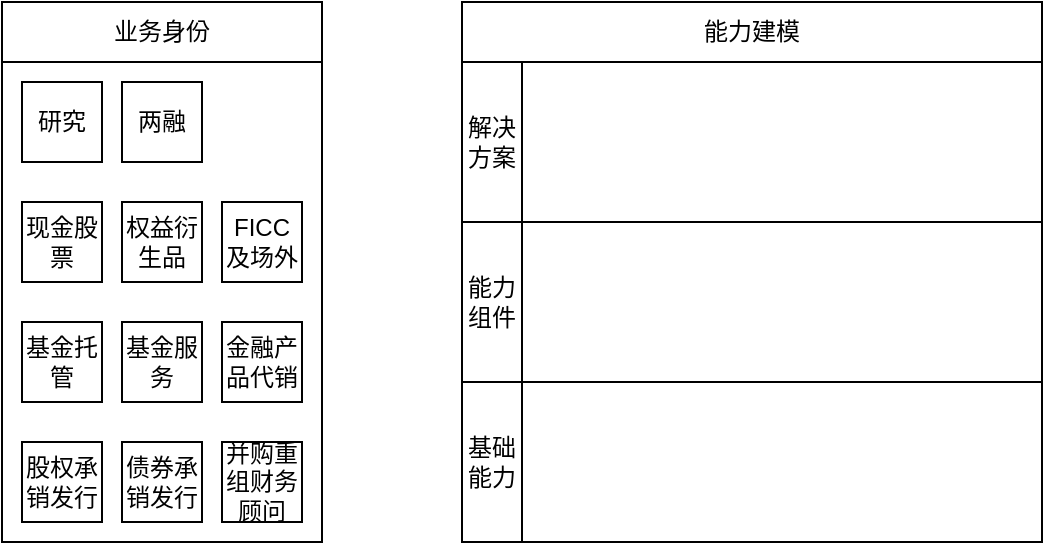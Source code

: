 <mxfile version="18.0.0" type="github">
  <diagram id="F-07AsuqGngknCG6S7us" name="第 1 页">
    <mxGraphModel dx="803" dy="477" grid="1" gridSize="10" guides="1" tooltips="1" connect="1" arrows="1" fold="1" page="1" pageScale="1" pageWidth="850" pageHeight="1100" math="0" shadow="0">
      <root>
        <mxCell id="0" />
        <mxCell id="1" parent="0" />
        <mxCell id="w-5nDEa_0-9KYwIn5jIa-20" value="" style="rounded=0;whiteSpace=wrap;html=1;" parent="1" vertex="1">
          <mxGeometry x="100" y="120" width="160" height="240" as="geometry" />
        </mxCell>
        <mxCell id="w-5nDEa_0-9KYwIn5jIa-6" value="研究" style="whiteSpace=wrap;html=1;aspect=fixed;" parent="1" vertex="1">
          <mxGeometry x="110" y="130" width="40" height="40" as="geometry" />
        </mxCell>
        <mxCell id="w-5nDEa_0-9KYwIn5jIa-7" value="两融" style="whiteSpace=wrap;html=1;aspect=fixed;" parent="1" vertex="1">
          <mxGeometry x="160" y="130" width="40" height="40" as="geometry" />
        </mxCell>
        <mxCell id="w-5nDEa_0-9KYwIn5jIa-8" value="现金股票" style="whiteSpace=wrap;html=1;aspect=fixed;" parent="1" vertex="1">
          <mxGeometry x="110" y="190" width="40" height="40" as="geometry" />
        </mxCell>
        <mxCell id="w-5nDEa_0-9KYwIn5jIa-9" value="权益衍生品" style="whiteSpace=wrap;html=1;aspect=fixed;" parent="1" vertex="1">
          <mxGeometry x="160" y="190" width="40" height="40" as="geometry" />
        </mxCell>
        <mxCell id="w-5nDEa_0-9KYwIn5jIa-10" value="FICC及场外" style="whiteSpace=wrap;html=1;aspect=fixed;" parent="1" vertex="1">
          <mxGeometry x="210" y="190" width="40" height="40" as="geometry" />
        </mxCell>
        <mxCell id="w-5nDEa_0-9KYwIn5jIa-11" value="基金托管" style="whiteSpace=wrap;html=1;aspect=fixed;" parent="1" vertex="1">
          <mxGeometry x="110" y="250" width="40" height="40" as="geometry" />
        </mxCell>
        <mxCell id="w-5nDEa_0-9KYwIn5jIa-12" value="基金服务" style="whiteSpace=wrap;html=1;aspect=fixed;" parent="1" vertex="1">
          <mxGeometry x="160" y="250" width="40" height="40" as="geometry" />
        </mxCell>
        <mxCell id="w-5nDEa_0-9KYwIn5jIa-13" value="金融产品代销" style="whiteSpace=wrap;html=1;aspect=fixed;" parent="1" vertex="1">
          <mxGeometry x="210" y="250" width="40" height="40" as="geometry" />
        </mxCell>
        <mxCell id="w-5nDEa_0-9KYwIn5jIa-14" value="股权承销发行" style="whiteSpace=wrap;html=1;aspect=fixed;" parent="1" vertex="1">
          <mxGeometry x="110" y="310" width="40" height="40" as="geometry" />
        </mxCell>
        <mxCell id="w-5nDEa_0-9KYwIn5jIa-15" value="债券承销发行" style="whiteSpace=wrap;html=1;aspect=fixed;" parent="1" vertex="1">
          <mxGeometry x="160" y="310" width="40" height="40" as="geometry" />
        </mxCell>
        <mxCell id="w-5nDEa_0-9KYwIn5jIa-16" value="并购重组财务顾问" style="whiteSpace=wrap;html=1;aspect=fixed;" parent="1" vertex="1">
          <mxGeometry x="210" y="310" width="40" height="40" as="geometry" />
        </mxCell>
        <mxCell id="gdBLPPlD3JlrtYlogpjC-1" value="业务身份" style="rounded=0;whiteSpace=wrap;html=1;" vertex="1" parent="1">
          <mxGeometry x="100" y="90" width="160" height="30" as="geometry" />
        </mxCell>
        <mxCell id="gdBLPPlD3JlrtYlogpjC-2" value="" style="rounded=0;whiteSpace=wrap;html=1;" vertex="1" parent="1">
          <mxGeometry x="330" y="90" width="290" height="270" as="geometry" />
        </mxCell>
        <mxCell id="gdBLPPlD3JlrtYlogpjC-3" value="能力建模" style="rounded=0;whiteSpace=wrap;html=1;" vertex="1" parent="1">
          <mxGeometry x="330" y="90" width="290" height="30" as="geometry" />
        </mxCell>
        <mxCell id="gdBLPPlD3JlrtYlogpjC-4" value="" style="rounded=0;whiteSpace=wrap;html=1;" vertex="1" parent="1">
          <mxGeometry x="330" y="280" width="290" height="80" as="geometry" />
        </mxCell>
        <mxCell id="gdBLPPlD3JlrtYlogpjC-5" value="" style="rounded=0;whiteSpace=wrap;html=1;" vertex="1" parent="1">
          <mxGeometry x="330" y="200" width="290" height="80" as="geometry" />
        </mxCell>
        <mxCell id="gdBLPPlD3JlrtYlogpjC-6" value="" style="rounded=0;whiteSpace=wrap;html=1;" vertex="1" parent="1">
          <mxGeometry x="330" y="120" width="290" height="80" as="geometry" />
        </mxCell>
        <mxCell id="gdBLPPlD3JlrtYlogpjC-7" value="基础能力" style="rounded=0;whiteSpace=wrap;html=1;" vertex="1" parent="1">
          <mxGeometry x="330" y="280" width="30" height="80" as="geometry" />
        </mxCell>
        <mxCell id="gdBLPPlD3JlrtYlogpjC-12" value="能力组件" style="rounded=0;whiteSpace=wrap;html=1;" vertex="1" parent="1">
          <mxGeometry x="330" y="200" width="30" height="80" as="geometry" />
        </mxCell>
        <mxCell id="gdBLPPlD3JlrtYlogpjC-13" value="解决方案" style="rounded=0;whiteSpace=wrap;html=1;" vertex="1" parent="1">
          <mxGeometry x="330" y="120" width="30" height="80" as="geometry" />
        </mxCell>
      </root>
    </mxGraphModel>
  </diagram>
</mxfile>
